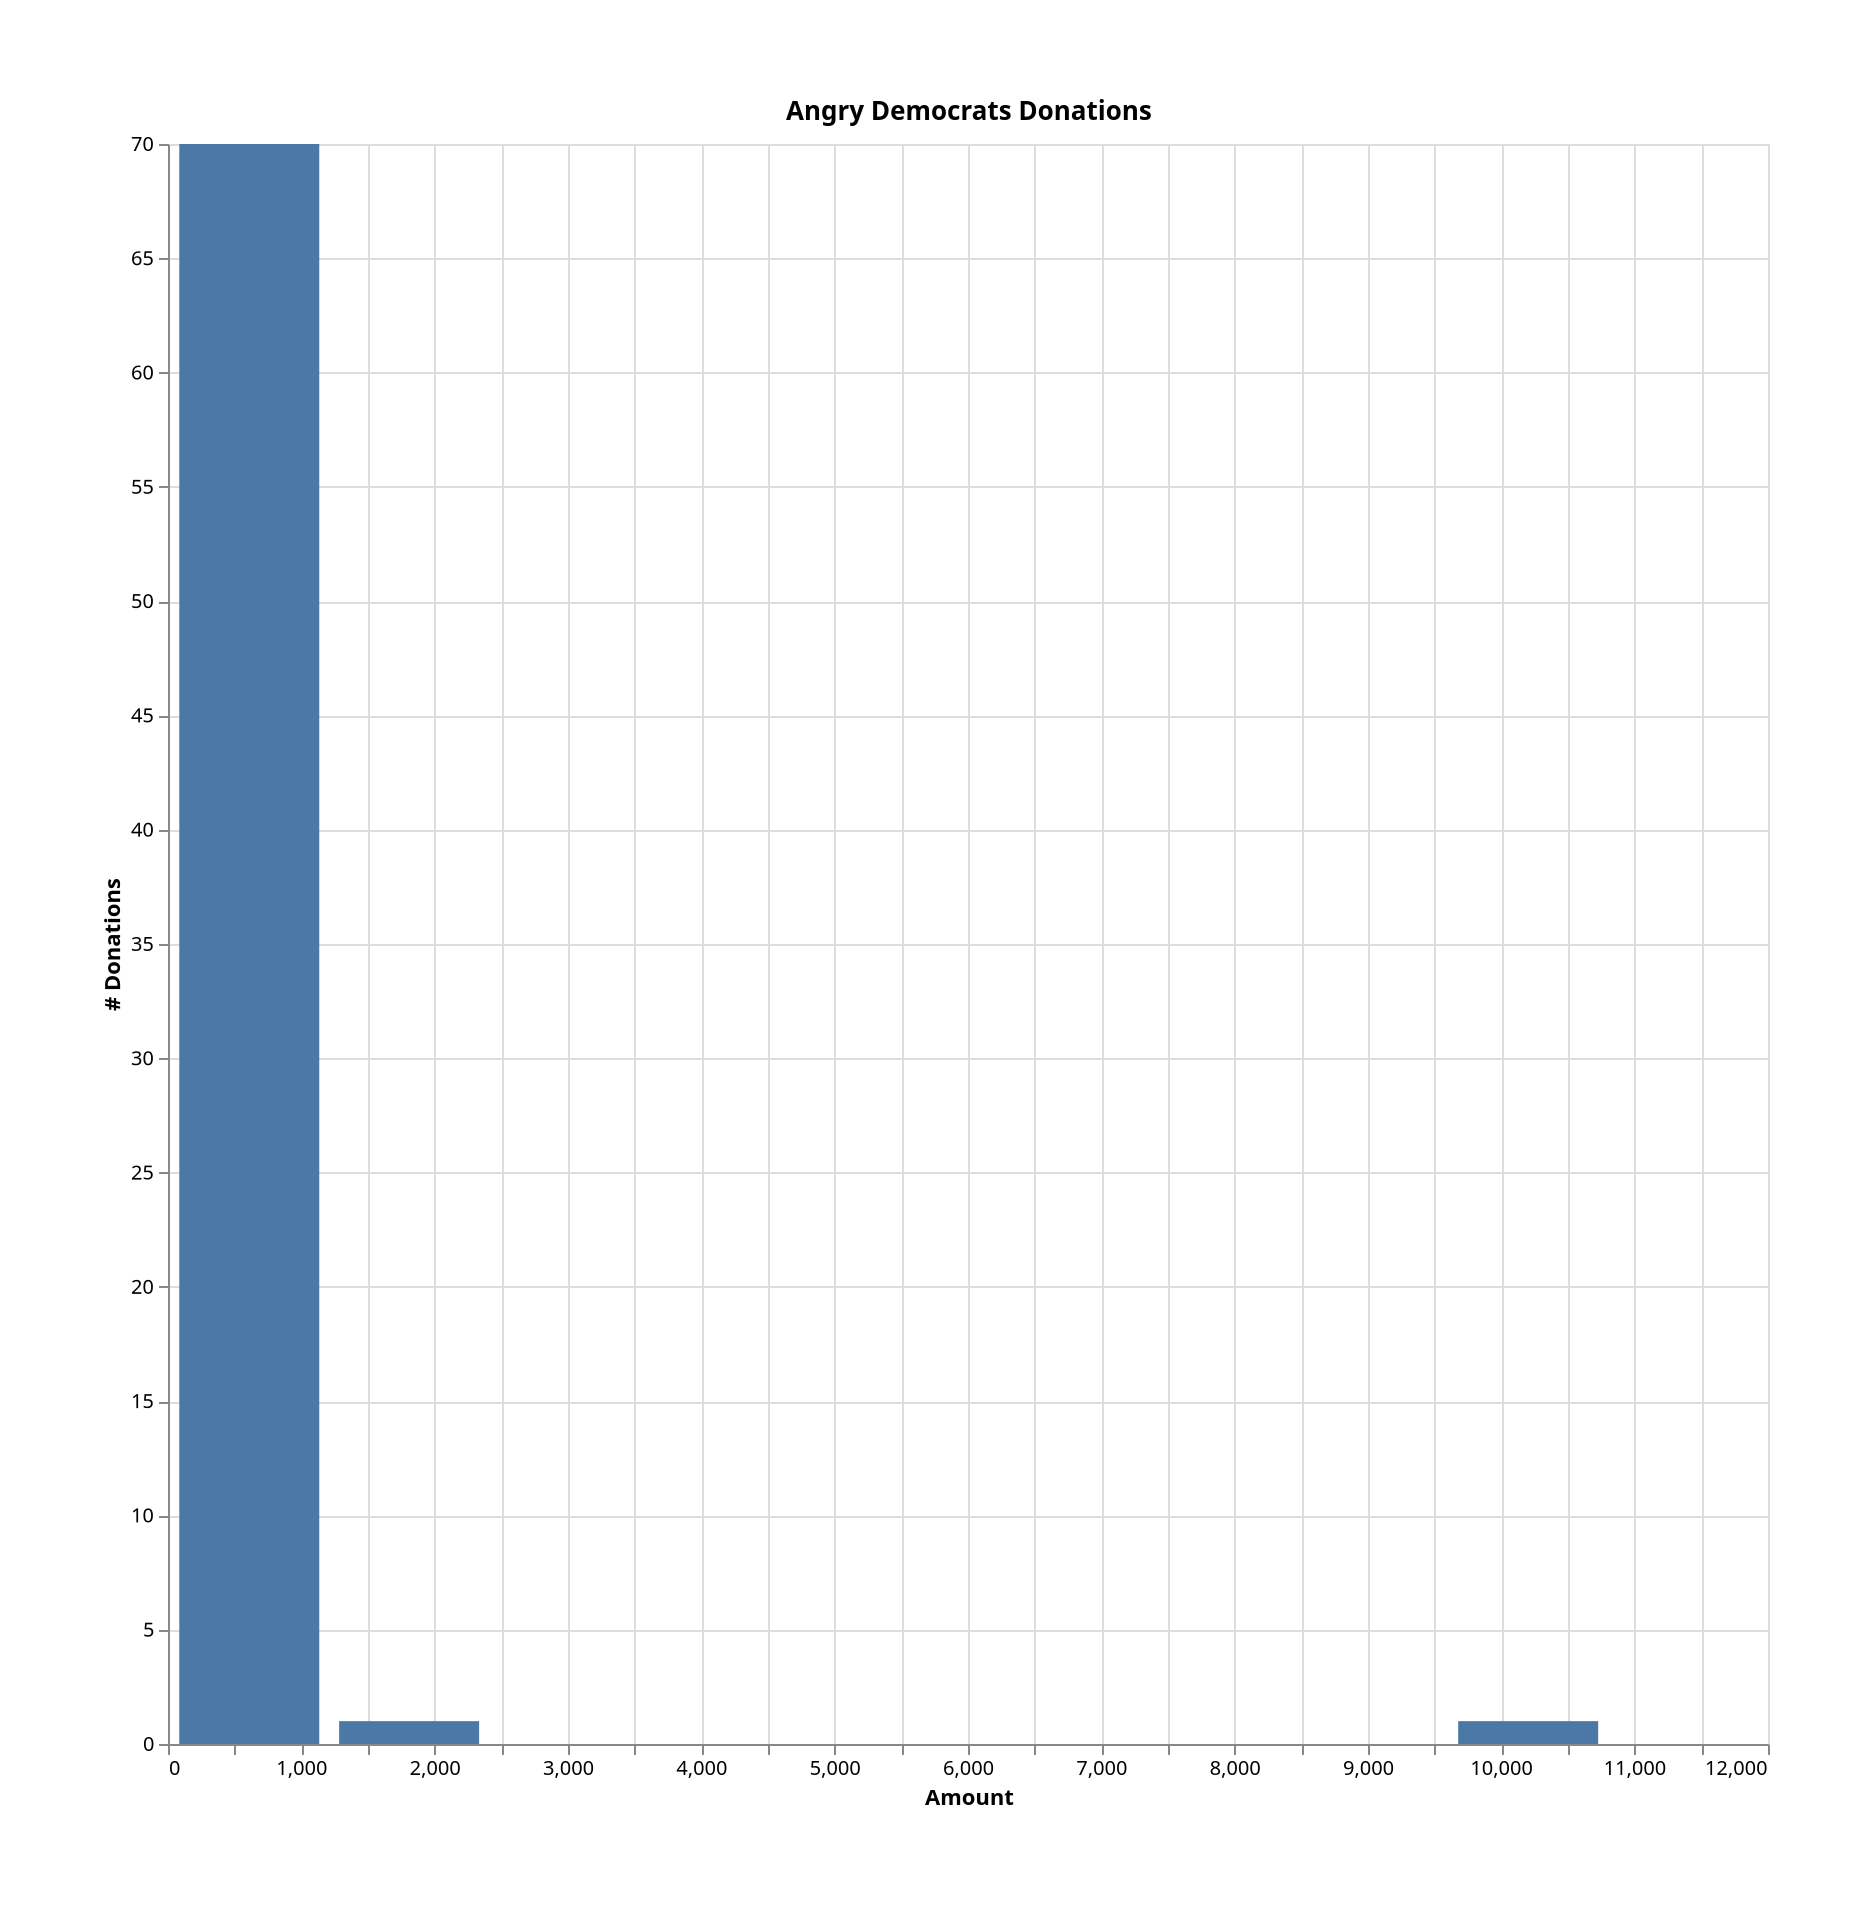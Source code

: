 {
  "config": {
    "view": {
      "height": 800,
      "width": 800
    },
    "padding": 50
  },
  "mark": {
    "binSpacing": 1,
    "size": 70,
    "type": "bar"
  },
  "data": {
    "values": [
      {
        "Amount": 609.5,
        "count": 70
      },
      {
        "Amount": 1808.5,
        "count": 1
      },
      {
        "Amount": 3007.5,
        "count": 0
      },
      {
        "Amount": 4206.5,
        "count": 0
      },
      {
        "Amount": 5405.5,
        "count": 0
      },
      {
        "Amount": 6604.5,
        "count": 0
      },
      {
        "Amount": 7803.5,
        "count": 0
      },
      {
        "Amount": 9002.5,
        "count": 0
      },
      {
        "Amount": 10201.5,
        "count": 1
      },
      {
        "Amount": 11400.5,
        "count": 0
      }
    ]
  },
  "$schema": "https://vega.github.io/schema/vega-lite/v5.json",
  "title": "Angry Democrats Donations",
  "encoding": {
    "x": {
      "field": "Amount",
      "type": "quantitative"
    },
    "y": {
      "field": "count",
      "type": "quantitative",
      "axis": {
        "title": "# Donations"
      }
    }
  }
}